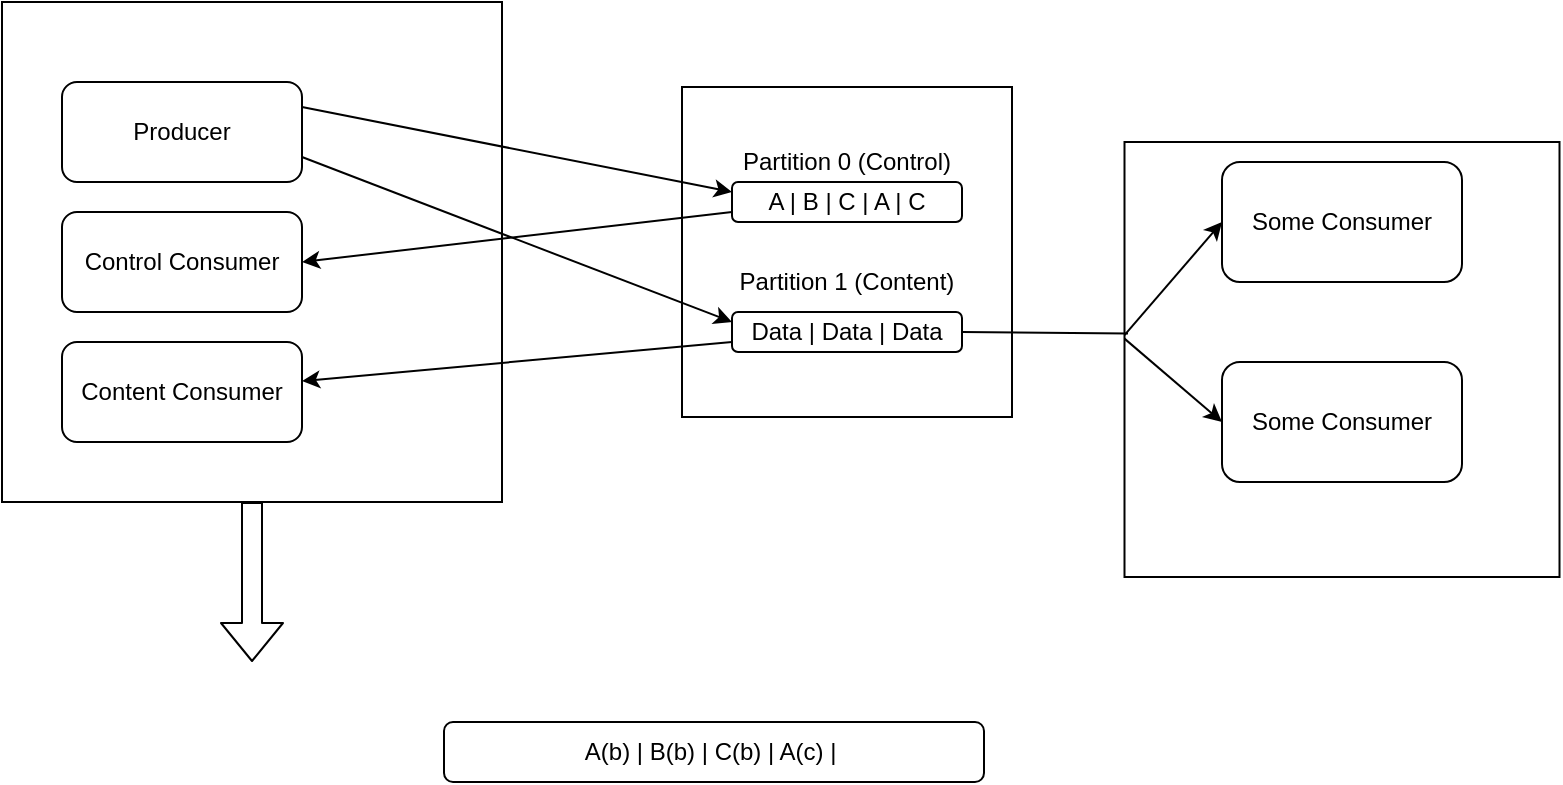 <mxfile version="13.1.3">
    <diagram id="6hGFLwfOUW9BJ-s0fimq" name="Page-1">
        <mxGraphModel dx="1300" dy="276" grid="1" gridSize="10" guides="1" tooltips="1" connect="1" arrows="1" fold="1" page="1" pageScale="1" pageWidth="827" pageHeight="1169" math="0" shadow="0">
            <root>
                <mxCell id="0"/>
                <mxCell id="1" parent="0"/>
                <mxCell id="41" value="" style="whiteSpace=wrap;html=1;aspect=fixed;" vertex="1" parent="1">
                    <mxGeometry x="561.25" y="70" width="217.5" height="217.5" as="geometry"/>
                </mxCell>
                <mxCell id="46" style="edgeStyle=none;rounded=0;orthogonalLoop=1;jettySize=auto;html=1;exitX=0;exitY=0.452;exitDx=0;exitDy=0;exitPerimeter=0;entryX=0;entryY=0.5;entryDx=0;entryDy=0;" edge="1" parent="1" source="41" target="38">
                    <mxGeometry relative="1" as="geometry"/>
                </mxCell>
                <mxCell id="43" style="edgeStyle=none;rounded=0;orthogonalLoop=1;jettySize=auto;html=1;entryX=0;entryY=0.5;entryDx=0;entryDy=0;exitX=0;exitY=0.444;exitDx=0;exitDy=0;exitPerimeter=0;" edge="1" parent="1" source="41" target="4">
                    <mxGeometry relative="1" as="geometry"/>
                </mxCell>
                <mxCell id="19" value="" style="whiteSpace=wrap;html=1;aspect=fixed;" vertex="1" parent="1">
                    <mxGeometry width="250" height="250" as="geometry"/>
                </mxCell>
                <mxCell id="9" value="" style="whiteSpace=wrap;html=1;aspect=fixed;" vertex="1" parent="1">
                    <mxGeometry x="340" y="42.5" width="165" height="165" as="geometry"/>
                </mxCell>
                <mxCell id="27" style="rounded=0;orthogonalLoop=1;jettySize=auto;html=1;exitX=1;exitY=0.25;exitDx=0;exitDy=0;entryX=0;entryY=0.25;entryDx=0;entryDy=0;" edge="1" parent="1" source="2" target="13">
                    <mxGeometry relative="1" as="geometry"/>
                </mxCell>
                <mxCell id="36" style="rounded=0;orthogonalLoop=1;jettySize=auto;html=1;exitX=1;exitY=0.75;exitDx=0;exitDy=0;entryX=0;entryY=0.25;entryDx=0;entryDy=0;" edge="1" parent="1" source="2" target="12">
                    <mxGeometry relative="1" as="geometry"/>
                </mxCell>
                <mxCell id="2" value="Producer" style="rounded=1;whiteSpace=wrap;html=1;" vertex="1" parent="1">
                    <mxGeometry x="30" y="40" width="120" height="50" as="geometry"/>
                </mxCell>
                <mxCell id="4" value="Some Consumer" style="rounded=1;whiteSpace=wrap;html=1;" vertex="1" parent="1">
                    <mxGeometry x="610" y="80" width="120" height="60" as="geometry"/>
                </mxCell>
                <mxCell id="37" style="edgeStyle=none;rounded=0;orthogonalLoop=1;jettySize=auto;html=1;exitX=0;exitY=0.75;exitDx=0;exitDy=0;" edge="1" parent="1" source="12" target="24">
                    <mxGeometry relative="1" as="geometry"/>
                </mxCell>
                <mxCell id="42" style="edgeStyle=none;rounded=0;orthogonalLoop=1;jettySize=auto;html=1;entryX=0.008;entryY=0.44;entryDx=0;entryDy=0;entryPerimeter=0;exitX=1;exitY=0.5;exitDx=0;exitDy=0;endArrow=none;endFill=0;" edge="1" parent="1" source="12" target="41">
                    <mxGeometry relative="1" as="geometry"/>
                </mxCell>
                <mxCell id="12" value="Data | Data | Data" style="rounded=1;whiteSpace=wrap;html=1;" vertex="1" parent="1">
                    <mxGeometry x="365" y="155" width="115" height="20" as="geometry"/>
                </mxCell>
                <mxCell id="29" style="rounded=0;orthogonalLoop=1;jettySize=auto;html=1;exitX=0;exitY=0.75;exitDx=0;exitDy=0;entryX=1;entryY=0.5;entryDx=0;entryDy=0;" edge="1" parent="1" source="13" target="20">
                    <mxGeometry relative="1" as="geometry"/>
                </mxCell>
                <mxCell id="13" value="A | B | C | A | C" style="rounded=1;whiteSpace=wrap;html=1;" vertex="1" parent="1">
                    <mxGeometry x="365" y="90" width="115" height="20" as="geometry"/>
                </mxCell>
                <mxCell id="20" value="Control Consumer" style="rounded=1;whiteSpace=wrap;html=1;" vertex="1" parent="1">
                    <mxGeometry x="30" y="105" width="120" height="50" as="geometry"/>
                </mxCell>
                <mxCell id="24" value="Content Consumer" style="rounded=1;whiteSpace=wrap;html=1;" vertex="1" parent="1">
                    <mxGeometry x="30" y="170" width="120" height="50" as="geometry"/>
                </mxCell>
                <mxCell id="38" value="Some Consumer" style="rounded=1;whiteSpace=wrap;html=1;" vertex="1" parent="1">
                    <mxGeometry x="610" y="180" width="120" height="60" as="geometry"/>
                </mxCell>
                <mxCell id="47" value="Partition 0 (Control)" style="text;html=1;strokeColor=none;fillColor=none;align=center;verticalAlign=middle;whiteSpace=wrap;rounded=0;" vertex="1" parent="1">
                    <mxGeometry x="365" y="70" width="115" height="20" as="geometry"/>
                </mxCell>
                <mxCell id="48" value="Partition 1 (Content)" style="text;html=1;strokeColor=none;fillColor=none;align=center;verticalAlign=middle;whiteSpace=wrap;rounded=0;" vertex="1" parent="1">
                    <mxGeometry x="365" y="130" width="115" height="20" as="geometry"/>
                </mxCell>
                <mxCell id="49" value="" style="shape=flexArrow;endArrow=classic;html=1;exitX=0.5;exitY=1;exitDx=0;exitDy=0;" edge="1" parent="1" source="19">
                    <mxGeometry width="50" height="50" relative="1" as="geometry">
                        <mxPoint x="180" y="340" as="sourcePoint"/>
                        <mxPoint x="125" y="330" as="targetPoint"/>
                    </mxGeometry>
                </mxCell>
                <mxCell id="53" value="A(b) | B(b) | C(b) | A(c) |&amp;nbsp;" style="rounded=1;whiteSpace=wrap;html=1;" vertex="1" parent="1">
                    <mxGeometry x="221" y="360" width="270" height="30" as="geometry"/>
                </mxCell>
            </root>
        </mxGraphModel>
    </diagram>
</mxfile>